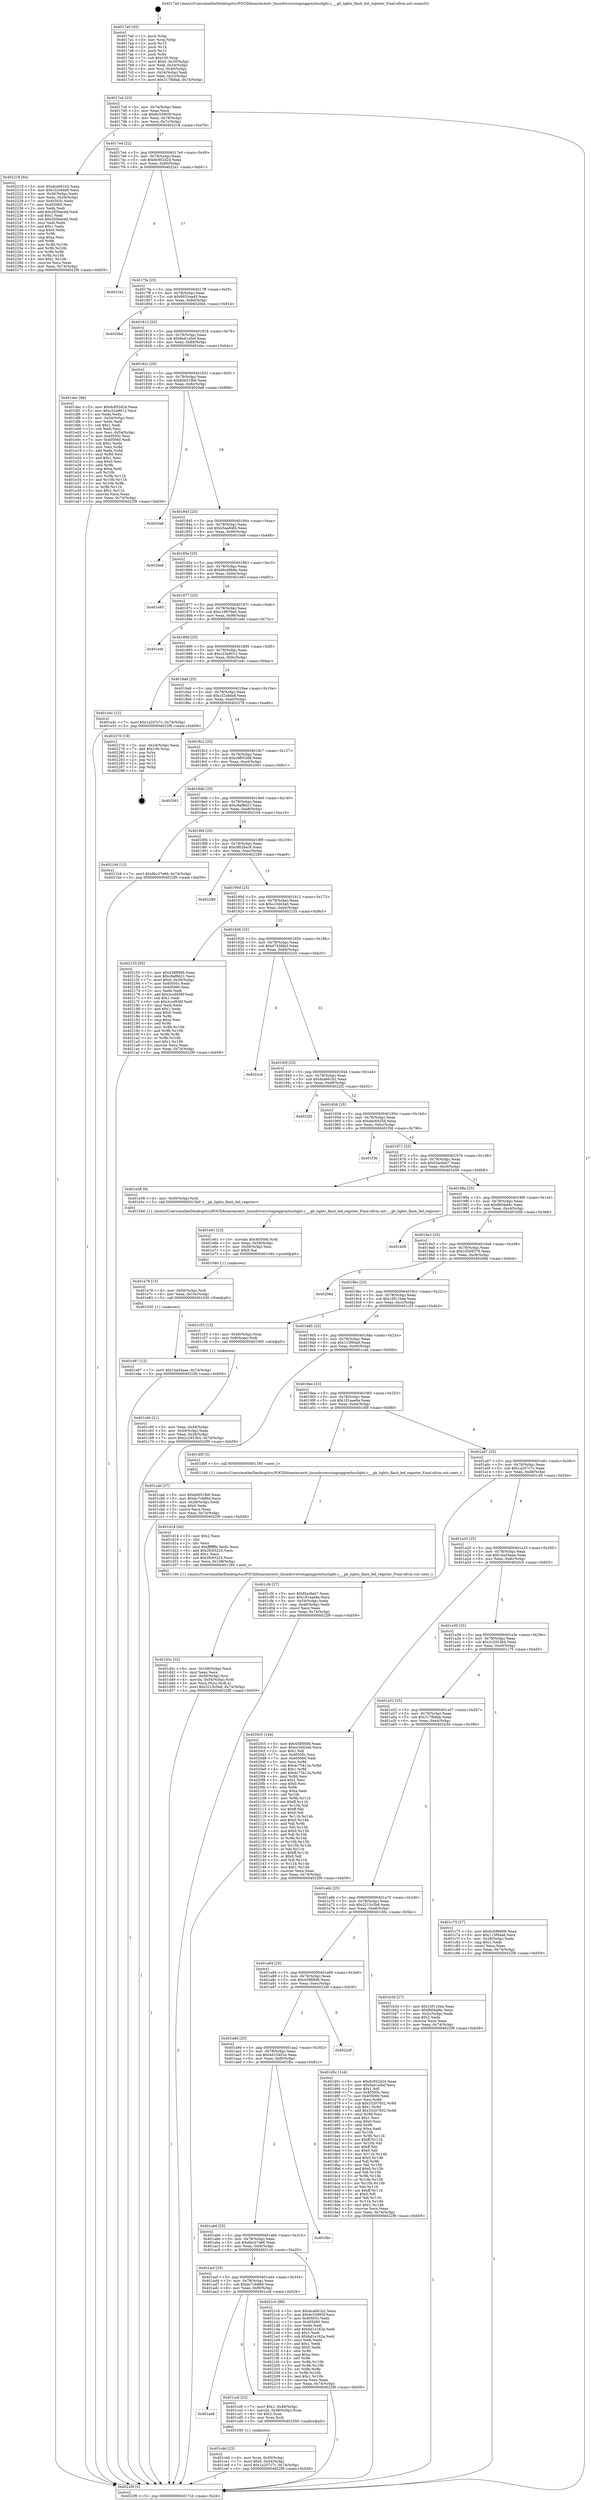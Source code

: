 digraph "0x4017a0" {
  label = "0x4017a0 (/mnt/c/Users/mathe/Desktop/tcc/POCII/binaries/extr_linuxdriversstaginggreybuslight.c___gb_lights_flash_led_register_Final-ollvm.out::main(0))"
  labelloc = "t"
  node[shape=record]

  Entry [label="",width=0.3,height=0.3,shape=circle,fillcolor=black,style=filled]
  "0x4017cd" [label="{
     0x4017cd [23]\l
     | [instrs]\l
     &nbsp;&nbsp;0x4017cd \<+3\>: mov -0x74(%rbp),%eax\l
     &nbsp;&nbsp;0x4017d0 \<+2\>: mov %eax,%ecx\l
     &nbsp;&nbsp;0x4017d2 \<+6\>: sub $0x8c53905f,%ecx\l
     &nbsp;&nbsp;0x4017d8 \<+3\>: mov %eax,-0x78(%rbp)\l
     &nbsp;&nbsp;0x4017db \<+3\>: mov %ecx,-0x7c(%rbp)\l
     &nbsp;&nbsp;0x4017de \<+6\>: je 0000000000402218 \<main+0xa78\>\l
  }"]
  "0x402218" [label="{
     0x402218 [94]\l
     | [instrs]\l
     &nbsp;&nbsp;0x402218 \<+5\>: mov $0xdca661b2,%eax\l
     &nbsp;&nbsp;0x40221d \<+5\>: mov $0xc32c8da8,%ecx\l
     &nbsp;&nbsp;0x402222 \<+3\>: mov -0x30(%rbp),%edx\l
     &nbsp;&nbsp;0x402225 \<+3\>: mov %edx,-0x24(%rbp)\l
     &nbsp;&nbsp;0x402228 \<+7\>: mov 0x40505c,%edx\l
     &nbsp;&nbsp;0x40222f \<+7\>: mov 0x405060,%esi\l
     &nbsp;&nbsp;0x402236 \<+2\>: mov %edx,%edi\l
     &nbsp;&nbsp;0x402238 \<+6\>: add $0x293becdd,%edi\l
     &nbsp;&nbsp;0x40223e \<+3\>: sub $0x1,%edi\l
     &nbsp;&nbsp;0x402241 \<+6\>: sub $0x293becdd,%edi\l
     &nbsp;&nbsp;0x402247 \<+3\>: imul %edi,%edx\l
     &nbsp;&nbsp;0x40224a \<+3\>: and $0x1,%edx\l
     &nbsp;&nbsp;0x40224d \<+3\>: cmp $0x0,%edx\l
     &nbsp;&nbsp;0x402250 \<+4\>: sete %r8b\l
     &nbsp;&nbsp;0x402254 \<+3\>: cmp $0xa,%esi\l
     &nbsp;&nbsp;0x402257 \<+4\>: setl %r9b\l
     &nbsp;&nbsp;0x40225b \<+3\>: mov %r8b,%r10b\l
     &nbsp;&nbsp;0x40225e \<+3\>: and %r9b,%r10b\l
     &nbsp;&nbsp;0x402261 \<+3\>: xor %r9b,%r8b\l
     &nbsp;&nbsp;0x402264 \<+3\>: or %r8b,%r10b\l
     &nbsp;&nbsp;0x402267 \<+4\>: test $0x1,%r10b\l
     &nbsp;&nbsp;0x40226b \<+3\>: cmovne %ecx,%eax\l
     &nbsp;&nbsp;0x40226e \<+3\>: mov %eax,-0x74(%rbp)\l
     &nbsp;&nbsp;0x402271 \<+5\>: jmp 00000000004022f9 \<main+0xb59\>\l
  }"]
  "0x4017e4" [label="{
     0x4017e4 [22]\l
     | [instrs]\l
     &nbsp;&nbsp;0x4017e4 \<+5\>: jmp 00000000004017e9 \<main+0x49\>\l
     &nbsp;&nbsp;0x4017e9 \<+3\>: mov -0x78(%rbp),%eax\l
     &nbsp;&nbsp;0x4017ec \<+5\>: sub $0x8c952d24,%eax\l
     &nbsp;&nbsp;0x4017f1 \<+3\>: mov %eax,-0x80(%rbp)\l
     &nbsp;&nbsp;0x4017f4 \<+6\>: je 00000000004022a1 \<main+0xb01\>\l
  }"]
  Exit [label="",width=0.3,height=0.3,shape=circle,fillcolor=black,style=filled,peripheries=2]
  "0x4022a1" [label="{
     0x4022a1\l
  }", style=dashed]
  "0x4017fa" [label="{
     0x4017fa [25]\l
     | [instrs]\l
     &nbsp;&nbsp;0x4017fa \<+5\>: jmp 00000000004017ff \<main+0x5f\>\l
     &nbsp;&nbsp;0x4017ff \<+3\>: mov -0x78(%rbp),%eax\l
     &nbsp;&nbsp;0x401802 \<+5\>: sub $0x9933aa45,%eax\l
     &nbsp;&nbsp;0x401807 \<+6\>: mov %eax,-0x84(%rbp)\l
     &nbsp;&nbsp;0x40180d \<+6\>: je 00000000004020b4 \<main+0x914\>\l
  }"]
  "0x401e87" [label="{
     0x401e87 [12]\l
     | [instrs]\l
     &nbsp;&nbsp;0x401e87 \<+7\>: movl $0x1ba54aae,-0x74(%rbp)\l
     &nbsp;&nbsp;0x401e8e \<+5\>: jmp 00000000004022f9 \<main+0xb59\>\l
  }"]
  "0x4020b4" [label="{
     0x4020b4\l
  }", style=dashed]
  "0x401813" [label="{
     0x401813 [25]\l
     | [instrs]\l
     &nbsp;&nbsp;0x401813 \<+5\>: jmp 0000000000401818 \<main+0x78\>\l
     &nbsp;&nbsp;0x401818 \<+3\>: mov -0x78(%rbp),%eax\l
     &nbsp;&nbsp;0x40181b \<+5\>: sub $0x9a41a5ef,%eax\l
     &nbsp;&nbsp;0x401820 \<+6\>: mov %eax,-0x88(%rbp)\l
     &nbsp;&nbsp;0x401826 \<+6\>: je 0000000000401dec \<main+0x64c\>\l
  }"]
  "0x401e78" [label="{
     0x401e78 [15]\l
     | [instrs]\l
     &nbsp;&nbsp;0x401e78 \<+4\>: mov -0x50(%rbp),%rdi\l
     &nbsp;&nbsp;0x401e7c \<+6\>: mov %eax,-0x10c(%rbp)\l
     &nbsp;&nbsp;0x401e82 \<+5\>: call 0000000000401030 \<free@plt\>\l
     | [calls]\l
     &nbsp;&nbsp;0x401030 \{1\} (unknown)\l
  }"]
  "0x401dec" [label="{
     0x401dec [96]\l
     | [instrs]\l
     &nbsp;&nbsp;0x401dec \<+5\>: mov $0x8c952d24,%eax\l
     &nbsp;&nbsp;0x401df1 \<+5\>: mov $0xc22a9012,%ecx\l
     &nbsp;&nbsp;0x401df6 \<+2\>: xor %edx,%edx\l
     &nbsp;&nbsp;0x401df8 \<+3\>: mov -0x54(%rbp),%esi\l
     &nbsp;&nbsp;0x401dfb \<+2\>: mov %edx,%edi\l
     &nbsp;&nbsp;0x401dfd \<+3\>: sub $0x1,%edi\l
     &nbsp;&nbsp;0x401e00 \<+2\>: sub %edi,%esi\l
     &nbsp;&nbsp;0x401e02 \<+3\>: mov %esi,-0x54(%rbp)\l
     &nbsp;&nbsp;0x401e05 \<+7\>: mov 0x40505c,%esi\l
     &nbsp;&nbsp;0x401e0c \<+7\>: mov 0x405060,%edi\l
     &nbsp;&nbsp;0x401e13 \<+3\>: sub $0x1,%edx\l
     &nbsp;&nbsp;0x401e16 \<+3\>: mov %esi,%r8d\l
     &nbsp;&nbsp;0x401e19 \<+3\>: add %edx,%r8d\l
     &nbsp;&nbsp;0x401e1c \<+4\>: imul %r8d,%esi\l
     &nbsp;&nbsp;0x401e20 \<+3\>: and $0x1,%esi\l
     &nbsp;&nbsp;0x401e23 \<+3\>: cmp $0x0,%esi\l
     &nbsp;&nbsp;0x401e26 \<+4\>: sete %r9b\l
     &nbsp;&nbsp;0x401e2a \<+3\>: cmp $0xa,%edi\l
     &nbsp;&nbsp;0x401e2d \<+4\>: setl %r10b\l
     &nbsp;&nbsp;0x401e31 \<+3\>: mov %r9b,%r11b\l
     &nbsp;&nbsp;0x401e34 \<+3\>: and %r10b,%r11b\l
     &nbsp;&nbsp;0x401e37 \<+3\>: xor %r10b,%r9b\l
     &nbsp;&nbsp;0x401e3a \<+3\>: or %r9b,%r11b\l
     &nbsp;&nbsp;0x401e3d \<+4\>: test $0x1,%r11b\l
     &nbsp;&nbsp;0x401e41 \<+3\>: cmovne %ecx,%eax\l
     &nbsp;&nbsp;0x401e44 \<+3\>: mov %eax,-0x74(%rbp)\l
     &nbsp;&nbsp;0x401e47 \<+5\>: jmp 00000000004022f9 \<main+0xb59\>\l
  }"]
  "0x40182c" [label="{
     0x40182c [25]\l
     | [instrs]\l
     &nbsp;&nbsp;0x40182c \<+5\>: jmp 0000000000401831 \<main+0x91\>\l
     &nbsp;&nbsp;0x401831 \<+3\>: mov -0x78(%rbp),%eax\l
     &nbsp;&nbsp;0x401834 \<+5\>: sub $0xb0651fb6,%eax\l
     &nbsp;&nbsp;0x401839 \<+6\>: mov %eax,-0x8c(%rbp)\l
     &nbsp;&nbsp;0x40183f \<+6\>: je 00000000004020a8 \<main+0x908\>\l
  }"]
  "0x401e61" [label="{
     0x401e61 [23]\l
     | [instrs]\l
     &nbsp;&nbsp;0x401e61 \<+10\>: movabs $0x4030d6,%rdi\l
     &nbsp;&nbsp;0x401e6b \<+3\>: mov %eax,-0x58(%rbp)\l
     &nbsp;&nbsp;0x401e6e \<+3\>: mov -0x58(%rbp),%esi\l
     &nbsp;&nbsp;0x401e71 \<+2\>: mov $0x0,%al\l
     &nbsp;&nbsp;0x401e73 \<+5\>: call 0000000000401040 \<printf@plt\>\l
     | [calls]\l
     &nbsp;&nbsp;0x401040 \{1\} (unknown)\l
  }"]
  "0x4020a8" [label="{
     0x4020a8\l
  }", style=dashed]
  "0x401845" [label="{
     0x401845 [25]\l
     | [instrs]\l
     &nbsp;&nbsp;0x401845 \<+5\>: jmp 000000000040184a \<main+0xaa\>\l
     &nbsp;&nbsp;0x40184a \<+3\>: mov -0x78(%rbp),%eax\l
     &nbsp;&nbsp;0x40184d \<+5\>: sub $0xb5aa84f4,%eax\l
     &nbsp;&nbsp;0x401852 \<+6\>: mov %eax,-0x90(%rbp)\l
     &nbsp;&nbsp;0x401858 \<+6\>: je 0000000000401be8 \<main+0x448\>\l
  }"]
  "0x401d3c" [label="{
     0x401d3c [32]\l
     | [instrs]\l
     &nbsp;&nbsp;0x401d3c \<+6\>: mov -0x108(%rbp),%ecx\l
     &nbsp;&nbsp;0x401d42 \<+3\>: imul %eax,%ecx\l
     &nbsp;&nbsp;0x401d45 \<+4\>: mov -0x50(%rbp),%rsi\l
     &nbsp;&nbsp;0x401d49 \<+4\>: movslq -0x54(%rbp),%rdi\l
     &nbsp;&nbsp;0x401d4d \<+3\>: mov %ecx,(%rsi,%rdi,4)\l
     &nbsp;&nbsp;0x401d50 \<+7\>: movl $0x3215c5b8,-0x74(%rbp)\l
     &nbsp;&nbsp;0x401d57 \<+5\>: jmp 00000000004022f9 \<main+0xb59\>\l
  }"]
  "0x401be8" [label="{
     0x401be8\l
  }", style=dashed]
  "0x40185e" [label="{
     0x40185e [25]\l
     | [instrs]\l
     &nbsp;&nbsp;0x40185e \<+5\>: jmp 0000000000401863 \<main+0xc3\>\l
     &nbsp;&nbsp;0x401863 \<+3\>: mov -0x78(%rbp),%eax\l
     &nbsp;&nbsp;0x401866 \<+5\>: sub $0xb6cd9b9e,%eax\l
     &nbsp;&nbsp;0x40186b \<+6\>: mov %eax,-0x94(%rbp)\l
     &nbsp;&nbsp;0x401871 \<+6\>: je 0000000000401e93 \<main+0x6f3\>\l
  }"]
  "0x401d14" [label="{
     0x401d14 [40]\l
     | [instrs]\l
     &nbsp;&nbsp;0x401d14 \<+5\>: mov $0x2,%ecx\l
     &nbsp;&nbsp;0x401d19 \<+1\>: cltd\l
     &nbsp;&nbsp;0x401d1a \<+2\>: idiv %ecx\l
     &nbsp;&nbsp;0x401d1c \<+6\>: imul $0xfffffffe,%edx,%ecx\l
     &nbsp;&nbsp;0x401d22 \<+6\>: add $0x2fc93224,%ecx\l
     &nbsp;&nbsp;0x401d28 \<+3\>: add $0x1,%ecx\l
     &nbsp;&nbsp;0x401d2b \<+6\>: sub $0x2fc93224,%ecx\l
     &nbsp;&nbsp;0x401d31 \<+6\>: mov %ecx,-0x108(%rbp)\l
     &nbsp;&nbsp;0x401d37 \<+5\>: call 0000000000401160 \<next_i\>\l
     | [calls]\l
     &nbsp;&nbsp;0x401160 \{1\} (/mnt/c/Users/mathe/Desktop/tcc/POCII/binaries/extr_linuxdriversstaginggreybuslight.c___gb_lights_flash_led_register_Final-ollvm.out::next_i)\l
  }"]
  "0x401e93" [label="{
     0x401e93\l
  }", style=dashed]
  "0x401877" [label="{
     0x401877 [25]\l
     | [instrs]\l
     &nbsp;&nbsp;0x401877 \<+5\>: jmp 000000000040187c \<main+0xdc\>\l
     &nbsp;&nbsp;0x40187c \<+3\>: mov -0x78(%rbp),%eax\l
     &nbsp;&nbsp;0x40187f \<+5\>: sub $0xc19979e6,%eax\l
     &nbsp;&nbsp;0x401884 \<+6\>: mov %eax,-0x98(%rbp)\l
     &nbsp;&nbsp;0x40188a \<+6\>: je 0000000000401edc \<main+0x73c\>\l
  }"]
  "0x401cdd" [label="{
     0x401cdd [23]\l
     | [instrs]\l
     &nbsp;&nbsp;0x401cdd \<+4\>: mov %rax,-0x50(%rbp)\l
     &nbsp;&nbsp;0x401ce1 \<+7\>: movl $0x0,-0x54(%rbp)\l
     &nbsp;&nbsp;0x401ce8 \<+7\>: movl $0x1a207c7c,-0x74(%rbp)\l
     &nbsp;&nbsp;0x401cef \<+5\>: jmp 00000000004022f9 \<main+0xb59\>\l
  }"]
  "0x401edc" [label="{
     0x401edc\l
  }", style=dashed]
  "0x401890" [label="{
     0x401890 [25]\l
     | [instrs]\l
     &nbsp;&nbsp;0x401890 \<+5\>: jmp 0000000000401895 \<main+0xf5\>\l
     &nbsp;&nbsp;0x401895 \<+3\>: mov -0x78(%rbp),%eax\l
     &nbsp;&nbsp;0x401898 \<+5\>: sub $0xc22a9012,%eax\l
     &nbsp;&nbsp;0x40189d \<+6\>: mov %eax,-0x9c(%rbp)\l
     &nbsp;&nbsp;0x4018a3 \<+6\>: je 0000000000401e4c \<main+0x6ac\>\l
  }"]
  "0x401ae8" [label="{
     0x401ae8\l
  }", style=dashed]
  "0x401e4c" [label="{
     0x401e4c [12]\l
     | [instrs]\l
     &nbsp;&nbsp;0x401e4c \<+7\>: movl $0x1a207c7c,-0x74(%rbp)\l
     &nbsp;&nbsp;0x401e53 \<+5\>: jmp 00000000004022f9 \<main+0xb59\>\l
  }"]
  "0x4018a9" [label="{
     0x4018a9 [25]\l
     | [instrs]\l
     &nbsp;&nbsp;0x4018a9 \<+5\>: jmp 00000000004018ae \<main+0x10e\>\l
     &nbsp;&nbsp;0x4018ae \<+3\>: mov -0x78(%rbp),%eax\l
     &nbsp;&nbsp;0x4018b1 \<+5\>: sub $0xc32c8da8,%eax\l
     &nbsp;&nbsp;0x4018b6 \<+6\>: mov %eax,-0xa0(%rbp)\l
     &nbsp;&nbsp;0x4018bc \<+6\>: je 0000000000402276 \<main+0xad6\>\l
  }"]
  "0x401cc6" [label="{
     0x401cc6 [23]\l
     | [instrs]\l
     &nbsp;&nbsp;0x401cc6 \<+7\>: movl $0x1,-0x48(%rbp)\l
     &nbsp;&nbsp;0x401ccd \<+4\>: movslq -0x48(%rbp),%rax\l
     &nbsp;&nbsp;0x401cd1 \<+4\>: shl $0x2,%rax\l
     &nbsp;&nbsp;0x401cd5 \<+3\>: mov %rax,%rdi\l
     &nbsp;&nbsp;0x401cd8 \<+5\>: call 0000000000401050 \<malloc@plt\>\l
     | [calls]\l
     &nbsp;&nbsp;0x401050 \{1\} (unknown)\l
  }"]
  "0x402276" [label="{
     0x402276 [19]\l
     | [instrs]\l
     &nbsp;&nbsp;0x402276 \<+3\>: mov -0x24(%rbp),%eax\l
     &nbsp;&nbsp;0x402279 \<+7\>: add $0x100,%rsp\l
     &nbsp;&nbsp;0x402280 \<+1\>: pop %rbx\l
     &nbsp;&nbsp;0x402281 \<+2\>: pop %r12\l
     &nbsp;&nbsp;0x402283 \<+2\>: pop %r14\l
     &nbsp;&nbsp;0x402285 \<+2\>: pop %r15\l
     &nbsp;&nbsp;0x402287 \<+1\>: pop %rbp\l
     &nbsp;&nbsp;0x402288 \<+1\>: ret\l
  }"]
  "0x4018c2" [label="{
     0x4018c2 [25]\l
     | [instrs]\l
     &nbsp;&nbsp;0x4018c2 \<+5\>: jmp 00000000004018c7 \<main+0x127\>\l
     &nbsp;&nbsp;0x4018c7 \<+3\>: mov -0x78(%rbp),%eax\l
     &nbsp;&nbsp;0x4018ca \<+5\>: sub $0xc6f65269,%eax\l
     &nbsp;&nbsp;0x4018cf \<+6\>: mov %eax,-0xa4(%rbp)\l
     &nbsp;&nbsp;0x4018d5 \<+6\>: je 0000000000402061 \<main+0x8c1\>\l
  }"]
  "0x401acf" [label="{
     0x401acf [25]\l
     | [instrs]\l
     &nbsp;&nbsp;0x401acf \<+5\>: jmp 0000000000401ad4 \<main+0x334\>\l
     &nbsp;&nbsp;0x401ad4 \<+3\>: mov -0x78(%rbp),%eax\l
     &nbsp;&nbsp;0x401ad7 \<+5\>: sub $0x6c7cb86d,%eax\l
     &nbsp;&nbsp;0x401adc \<+6\>: mov %eax,-0xf8(%rbp)\l
     &nbsp;&nbsp;0x401ae2 \<+6\>: je 0000000000401cc6 \<main+0x526\>\l
  }"]
  "0x402061" [label="{
     0x402061\l
  }", style=dashed]
  "0x4018db" [label="{
     0x4018db [25]\l
     | [instrs]\l
     &nbsp;&nbsp;0x4018db \<+5\>: jmp 00000000004018e0 \<main+0x140\>\l
     &nbsp;&nbsp;0x4018e0 \<+3\>: mov -0x78(%rbp),%eax\l
     &nbsp;&nbsp;0x4018e3 \<+5\>: sub $0xc8af8d21,%eax\l
     &nbsp;&nbsp;0x4018e8 \<+6\>: mov %eax,-0xa8(%rbp)\l
     &nbsp;&nbsp;0x4018ee \<+6\>: je 00000000004021b4 \<main+0xa14\>\l
  }"]
  "0x4021c0" [label="{
     0x4021c0 [88]\l
     | [instrs]\l
     &nbsp;&nbsp;0x4021c0 \<+5\>: mov $0xdca661b2,%eax\l
     &nbsp;&nbsp;0x4021c5 \<+5\>: mov $0x8c53905f,%ecx\l
     &nbsp;&nbsp;0x4021ca \<+7\>: mov 0x40505c,%edx\l
     &nbsp;&nbsp;0x4021d1 \<+7\>: mov 0x405060,%esi\l
     &nbsp;&nbsp;0x4021d8 \<+2\>: mov %edx,%edi\l
     &nbsp;&nbsp;0x4021da \<+6\>: add $0xbd1e162a,%edi\l
     &nbsp;&nbsp;0x4021e0 \<+3\>: sub $0x1,%edi\l
     &nbsp;&nbsp;0x4021e3 \<+6\>: sub $0xbd1e162a,%edi\l
     &nbsp;&nbsp;0x4021e9 \<+3\>: imul %edi,%edx\l
     &nbsp;&nbsp;0x4021ec \<+3\>: and $0x1,%edx\l
     &nbsp;&nbsp;0x4021ef \<+3\>: cmp $0x0,%edx\l
     &nbsp;&nbsp;0x4021f2 \<+4\>: sete %r8b\l
     &nbsp;&nbsp;0x4021f6 \<+3\>: cmp $0xa,%esi\l
     &nbsp;&nbsp;0x4021f9 \<+4\>: setl %r9b\l
     &nbsp;&nbsp;0x4021fd \<+3\>: mov %r8b,%r10b\l
     &nbsp;&nbsp;0x402200 \<+3\>: and %r9b,%r10b\l
     &nbsp;&nbsp;0x402203 \<+3\>: xor %r9b,%r8b\l
     &nbsp;&nbsp;0x402206 \<+3\>: or %r8b,%r10b\l
     &nbsp;&nbsp;0x402209 \<+4\>: test $0x1,%r10b\l
     &nbsp;&nbsp;0x40220d \<+3\>: cmovne %ecx,%eax\l
     &nbsp;&nbsp;0x402210 \<+3\>: mov %eax,-0x74(%rbp)\l
     &nbsp;&nbsp;0x402213 \<+5\>: jmp 00000000004022f9 \<main+0xb59\>\l
  }"]
  "0x4021b4" [label="{
     0x4021b4 [12]\l
     | [instrs]\l
     &nbsp;&nbsp;0x4021b4 \<+7\>: movl $0x6bc37e66,-0x74(%rbp)\l
     &nbsp;&nbsp;0x4021bb \<+5\>: jmp 00000000004022f9 \<main+0xb59\>\l
  }"]
  "0x4018f4" [label="{
     0x4018f4 [25]\l
     | [instrs]\l
     &nbsp;&nbsp;0x4018f4 \<+5\>: jmp 00000000004018f9 \<main+0x159\>\l
     &nbsp;&nbsp;0x4018f9 \<+3\>: mov -0x78(%rbp),%eax\l
     &nbsp;&nbsp;0x4018fc \<+5\>: sub $0xc9b26ac8,%eax\l
     &nbsp;&nbsp;0x401901 \<+6\>: mov %eax,-0xac(%rbp)\l
     &nbsp;&nbsp;0x401907 \<+6\>: je 0000000000402289 \<main+0xae9\>\l
  }"]
  "0x401ab6" [label="{
     0x401ab6 [25]\l
     | [instrs]\l
     &nbsp;&nbsp;0x401ab6 \<+5\>: jmp 0000000000401abb \<main+0x31b\>\l
     &nbsp;&nbsp;0x401abb \<+3\>: mov -0x78(%rbp),%eax\l
     &nbsp;&nbsp;0x401abe \<+5\>: sub $0x6bc37e66,%eax\l
     &nbsp;&nbsp;0x401ac3 \<+6\>: mov %eax,-0xf4(%rbp)\l
     &nbsp;&nbsp;0x401ac9 \<+6\>: je 00000000004021c0 \<main+0xa20\>\l
  }"]
  "0x402289" [label="{
     0x402289\l
  }", style=dashed]
  "0x40190d" [label="{
     0x40190d [25]\l
     | [instrs]\l
     &nbsp;&nbsp;0x40190d \<+5\>: jmp 0000000000401912 \<main+0x172\>\l
     &nbsp;&nbsp;0x401912 \<+3\>: mov -0x78(%rbp),%eax\l
     &nbsp;&nbsp;0x401915 \<+5\>: sub $0xcc3d43a0,%eax\l
     &nbsp;&nbsp;0x40191a \<+6\>: mov %eax,-0xb0(%rbp)\l
     &nbsp;&nbsp;0x401920 \<+6\>: je 0000000000402155 \<main+0x9b5\>\l
  }"]
  "0x401fbc" [label="{
     0x401fbc\l
  }", style=dashed]
  "0x402155" [label="{
     0x402155 [95]\l
     | [instrs]\l
     &nbsp;&nbsp;0x402155 \<+5\>: mov $0x438f0fd6,%eax\l
     &nbsp;&nbsp;0x40215a \<+5\>: mov $0xc8af8d21,%ecx\l
     &nbsp;&nbsp;0x40215f \<+7\>: movl $0x0,-0x30(%rbp)\l
     &nbsp;&nbsp;0x402166 \<+7\>: mov 0x40505c,%edx\l
     &nbsp;&nbsp;0x40216d \<+7\>: mov 0x405060,%esi\l
     &nbsp;&nbsp;0x402174 \<+2\>: mov %edx,%edi\l
     &nbsp;&nbsp;0x402176 \<+6\>: add $0x3ccd936f,%edi\l
     &nbsp;&nbsp;0x40217c \<+3\>: sub $0x1,%edi\l
     &nbsp;&nbsp;0x40217f \<+6\>: sub $0x3ccd936f,%edi\l
     &nbsp;&nbsp;0x402185 \<+3\>: imul %edi,%edx\l
     &nbsp;&nbsp;0x402188 \<+3\>: and $0x1,%edx\l
     &nbsp;&nbsp;0x40218b \<+3\>: cmp $0x0,%edx\l
     &nbsp;&nbsp;0x40218e \<+4\>: sete %r8b\l
     &nbsp;&nbsp;0x402192 \<+3\>: cmp $0xa,%esi\l
     &nbsp;&nbsp;0x402195 \<+4\>: setl %r9b\l
     &nbsp;&nbsp;0x402199 \<+3\>: mov %r8b,%r10b\l
     &nbsp;&nbsp;0x40219c \<+3\>: and %r9b,%r10b\l
     &nbsp;&nbsp;0x40219f \<+3\>: xor %r9b,%r8b\l
     &nbsp;&nbsp;0x4021a2 \<+3\>: or %r8b,%r10b\l
     &nbsp;&nbsp;0x4021a5 \<+4\>: test $0x1,%r10b\l
     &nbsp;&nbsp;0x4021a9 \<+3\>: cmovne %ecx,%eax\l
     &nbsp;&nbsp;0x4021ac \<+3\>: mov %eax,-0x74(%rbp)\l
     &nbsp;&nbsp;0x4021af \<+5\>: jmp 00000000004022f9 \<main+0xb59\>\l
  }"]
  "0x401926" [label="{
     0x401926 [25]\l
     | [instrs]\l
     &nbsp;&nbsp;0x401926 \<+5\>: jmp 000000000040192b \<main+0x18b\>\l
     &nbsp;&nbsp;0x40192b \<+3\>: mov -0x78(%rbp),%eax\l
     &nbsp;&nbsp;0x40192e \<+5\>: sub $0xd7438fa3,%eax\l
     &nbsp;&nbsp;0x401933 \<+6\>: mov %eax,-0xb4(%rbp)\l
     &nbsp;&nbsp;0x401939 \<+6\>: je 00000000004022c0 \<main+0xb20\>\l
  }"]
  "0x401a9d" [label="{
     0x401a9d [25]\l
     | [instrs]\l
     &nbsp;&nbsp;0x401a9d \<+5\>: jmp 0000000000401aa2 \<main+0x302\>\l
     &nbsp;&nbsp;0x401aa2 \<+3\>: mov -0x78(%rbp),%eax\l
     &nbsp;&nbsp;0x401aa5 \<+5\>: sub $0x4d15401e,%eax\l
     &nbsp;&nbsp;0x401aaa \<+6\>: mov %eax,-0xf0(%rbp)\l
     &nbsp;&nbsp;0x401ab0 \<+6\>: je 0000000000401fbc \<main+0x81c\>\l
  }"]
  "0x4022c0" [label="{
     0x4022c0\l
  }", style=dashed]
  "0x40193f" [label="{
     0x40193f [25]\l
     | [instrs]\l
     &nbsp;&nbsp;0x40193f \<+5\>: jmp 0000000000401944 \<main+0x1a4\>\l
     &nbsp;&nbsp;0x401944 \<+3\>: mov -0x78(%rbp),%eax\l
     &nbsp;&nbsp;0x401947 \<+5\>: sub $0xdca661b2,%eax\l
     &nbsp;&nbsp;0x40194c \<+6\>: mov %eax,-0xb8(%rbp)\l
     &nbsp;&nbsp;0x401952 \<+6\>: je 00000000004022f2 \<main+0xb52\>\l
  }"]
  "0x4022df" [label="{
     0x4022df\l
  }", style=dashed]
  "0x4022f2" [label="{
     0x4022f2\l
  }", style=dashed]
  "0x401958" [label="{
     0x401958 [25]\l
     | [instrs]\l
     &nbsp;&nbsp;0x401958 \<+5\>: jmp 000000000040195d \<main+0x1bd\>\l
     &nbsp;&nbsp;0x40195d \<+3\>: mov -0x78(%rbp),%eax\l
     &nbsp;&nbsp;0x401960 \<+5\>: sub $0xdec6925d,%eax\l
     &nbsp;&nbsp;0x401965 \<+6\>: mov %eax,-0xbc(%rbp)\l
     &nbsp;&nbsp;0x40196b \<+6\>: je 0000000000401f36 \<main+0x796\>\l
  }"]
  "0x401a84" [label="{
     0x401a84 [25]\l
     | [instrs]\l
     &nbsp;&nbsp;0x401a84 \<+5\>: jmp 0000000000401a89 \<main+0x2e9\>\l
     &nbsp;&nbsp;0x401a89 \<+3\>: mov -0x78(%rbp),%eax\l
     &nbsp;&nbsp;0x401a8c \<+5\>: sub $0x438f0fd6,%eax\l
     &nbsp;&nbsp;0x401a91 \<+6\>: mov %eax,-0xec(%rbp)\l
     &nbsp;&nbsp;0x401a97 \<+6\>: je 00000000004022df \<main+0xb3f\>\l
  }"]
  "0x401f36" [label="{
     0x401f36\l
  }", style=dashed]
  "0x401971" [label="{
     0x401971 [25]\l
     | [instrs]\l
     &nbsp;&nbsp;0x401971 \<+5\>: jmp 0000000000401976 \<main+0x1d6\>\l
     &nbsp;&nbsp;0x401976 \<+3\>: mov -0x78(%rbp),%eax\l
     &nbsp;&nbsp;0x401979 \<+5\>: sub $0xf2ac6ab7,%eax\l
     &nbsp;&nbsp;0x40197e \<+6\>: mov %eax,-0xc0(%rbp)\l
     &nbsp;&nbsp;0x401984 \<+6\>: je 0000000000401e58 \<main+0x6b8\>\l
  }"]
  "0x401d5c" [label="{
     0x401d5c [144]\l
     | [instrs]\l
     &nbsp;&nbsp;0x401d5c \<+5\>: mov $0x8c952d24,%eax\l
     &nbsp;&nbsp;0x401d61 \<+5\>: mov $0x9a41a5ef,%ecx\l
     &nbsp;&nbsp;0x401d66 \<+2\>: mov $0x1,%dl\l
     &nbsp;&nbsp;0x401d68 \<+7\>: mov 0x40505c,%esi\l
     &nbsp;&nbsp;0x401d6f \<+7\>: mov 0x405060,%edi\l
     &nbsp;&nbsp;0x401d76 \<+3\>: mov %esi,%r8d\l
     &nbsp;&nbsp;0x401d79 \<+7\>: sub $0x33207652,%r8d\l
     &nbsp;&nbsp;0x401d80 \<+4\>: sub $0x1,%r8d\l
     &nbsp;&nbsp;0x401d84 \<+7\>: add $0x33207652,%r8d\l
     &nbsp;&nbsp;0x401d8b \<+4\>: imul %r8d,%esi\l
     &nbsp;&nbsp;0x401d8f \<+3\>: and $0x1,%esi\l
     &nbsp;&nbsp;0x401d92 \<+3\>: cmp $0x0,%esi\l
     &nbsp;&nbsp;0x401d95 \<+4\>: sete %r9b\l
     &nbsp;&nbsp;0x401d99 \<+3\>: cmp $0xa,%edi\l
     &nbsp;&nbsp;0x401d9c \<+4\>: setl %r10b\l
     &nbsp;&nbsp;0x401da0 \<+3\>: mov %r9b,%r11b\l
     &nbsp;&nbsp;0x401da3 \<+4\>: xor $0xff,%r11b\l
     &nbsp;&nbsp;0x401da7 \<+3\>: mov %r10b,%bl\l
     &nbsp;&nbsp;0x401daa \<+3\>: xor $0xff,%bl\l
     &nbsp;&nbsp;0x401dad \<+3\>: xor $0x0,%dl\l
     &nbsp;&nbsp;0x401db0 \<+3\>: mov %r11b,%r14b\l
     &nbsp;&nbsp;0x401db3 \<+4\>: and $0x0,%r14b\l
     &nbsp;&nbsp;0x401db7 \<+3\>: and %dl,%r9b\l
     &nbsp;&nbsp;0x401dba \<+3\>: mov %bl,%r15b\l
     &nbsp;&nbsp;0x401dbd \<+4\>: and $0x0,%r15b\l
     &nbsp;&nbsp;0x401dc1 \<+3\>: and %dl,%r10b\l
     &nbsp;&nbsp;0x401dc4 \<+3\>: or %r9b,%r14b\l
     &nbsp;&nbsp;0x401dc7 \<+3\>: or %r10b,%r15b\l
     &nbsp;&nbsp;0x401dca \<+3\>: xor %r15b,%r14b\l
     &nbsp;&nbsp;0x401dcd \<+3\>: or %bl,%r11b\l
     &nbsp;&nbsp;0x401dd0 \<+4\>: xor $0xff,%r11b\l
     &nbsp;&nbsp;0x401dd4 \<+3\>: or $0x0,%dl\l
     &nbsp;&nbsp;0x401dd7 \<+3\>: and %dl,%r11b\l
     &nbsp;&nbsp;0x401dda \<+3\>: or %r11b,%r14b\l
     &nbsp;&nbsp;0x401ddd \<+4\>: test $0x1,%r14b\l
     &nbsp;&nbsp;0x401de1 \<+3\>: cmovne %ecx,%eax\l
     &nbsp;&nbsp;0x401de4 \<+3\>: mov %eax,-0x74(%rbp)\l
     &nbsp;&nbsp;0x401de7 \<+5\>: jmp 00000000004022f9 \<main+0xb59\>\l
  }"]
  "0x401e58" [label="{
     0x401e58 [9]\l
     | [instrs]\l
     &nbsp;&nbsp;0x401e58 \<+4\>: mov -0x50(%rbp),%rdi\l
     &nbsp;&nbsp;0x401e5c \<+5\>: call 00000000004015b0 \<__gb_lights_flash_led_register\>\l
     | [calls]\l
     &nbsp;&nbsp;0x4015b0 \{1\} (/mnt/c/Users/mathe/Desktop/tcc/POCII/binaries/extr_linuxdriversstaginggreybuslight.c___gb_lights_flash_led_register_Final-ollvm.out::__gb_lights_flash_led_register)\l
  }"]
  "0x40198a" [label="{
     0x40198a [25]\l
     | [instrs]\l
     &nbsp;&nbsp;0x40198a \<+5\>: jmp 000000000040198f \<main+0x1ef\>\l
     &nbsp;&nbsp;0x40198f \<+3\>: mov -0x78(%rbp),%eax\l
     &nbsp;&nbsp;0x401992 \<+5\>: sub $0xfb04af4c,%eax\l
     &nbsp;&nbsp;0x401997 \<+6\>: mov %eax,-0xc4(%rbp)\l
     &nbsp;&nbsp;0x40199d \<+6\>: je 0000000000401b58 \<main+0x3b8\>\l
  }"]
  "0x401c60" [label="{
     0x401c60 [21]\l
     | [instrs]\l
     &nbsp;&nbsp;0x401c60 \<+3\>: mov %eax,-0x44(%rbp)\l
     &nbsp;&nbsp;0x401c63 \<+3\>: mov -0x44(%rbp),%eax\l
     &nbsp;&nbsp;0x401c66 \<+3\>: mov %eax,-0x28(%rbp)\l
     &nbsp;&nbsp;0x401c69 \<+7\>: movl $0x2c2933b4,-0x74(%rbp)\l
     &nbsp;&nbsp;0x401c70 \<+5\>: jmp 00000000004022f9 \<main+0xb59\>\l
  }"]
  "0x401b58" [label="{
     0x401b58\l
  }", style=dashed]
  "0x4019a3" [label="{
     0x4019a3 [25]\l
     | [instrs]\l
     &nbsp;&nbsp;0x4019a3 \<+5\>: jmp 00000000004019a8 \<main+0x208\>\l
     &nbsp;&nbsp;0x4019a8 \<+3\>: mov -0x78(%rbp),%eax\l
     &nbsp;&nbsp;0x4019ab \<+5\>: sub $0x10508379,%eax\l
     &nbsp;&nbsp;0x4019b0 \<+6\>: mov %eax,-0xc8(%rbp)\l
     &nbsp;&nbsp;0x4019b6 \<+6\>: je 000000000040206d \<main+0x8cd\>\l
  }"]
  "0x4017a0" [label="{
     0x4017a0 [45]\l
     | [instrs]\l
     &nbsp;&nbsp;0x4017a0 \<+1\>: push %rbp\l
     &nbsp;&nbsp;0x4017a1 \<+3\>: mov %rsp,%rbp\l
     &nbsp;&nbsp;0x4017a4 \<+2\>: push %r15\l
     &nbsp;&nbsp;0x4017a6 \<+2\>: push %r14\l
     &nbsp;&nbsp;0x4017a8 \<+2\>: push %r12\l
     &nbsp;&nbsp;0x4017aa \<+1\>: push %rbx\l
     &nbsp;&nbsp;0x4017ab \<+7\>: sub $0x100,%rsp\l
     &nbsp;&nbsp;0x4017b2 \<+7\>: movl $0x0,-0x30(%rbp)\l
     &nbsp;&nbsp;0x4017b9 \<+3\>: mov %edi,-0x34(%rbp)\l
     &nbsp;&nbsp;0x4017bc \<+4\>: mov %rsi,-0x40(%rbp)\l
     &nbsp;&nbsp;0x4017c0 \<+3\>: mov -0x34(%rbp),%edi\l
     &nbsp;&nbsp;0x4017c3 \<+3\>: mov %edi,-0x2c(%rbp)\l
     &nbsp;&nbsp;0x4017c6 \<+7\>: movl $0x317fb8ab,-0x74(%rbp)\l
  }"]
  "0x40206d" [label="{
     0x40206d\l
  }", style=dashed]
  "0x4019bc" [label="{
     0x4019bc [25]\l
     | [instrs]\l
     &nbsp;&nbsp;0x4019bc \<+5\>: jmp 00000000004019c1 \<main+0x221\>\l
     &nbsp;&nbsp;0x4019c1 \<+3\>: mov -0x78(%rbp),%eax\l
     &nbsp;&nbsp;0x4019c4 \<+5\>: sub $0x10f11bea,%eax\l
     &nbsp;&nbsp;0x4019c9 \<+6\>: mov %eax,-0xcc(%rbp)\l
     &nbsp;&nbsp;0x4019cf \<+6\>: je 0000000000401c53 \<main+0x4b3\>\l
  }"]
  "0x4022f9" [label="{
     0x4022f9 [5]\l
     | [instrs]\l
     &nbsp;&nbsp;0x4022f9 \<+5\>: jmp 00000000004017cd \<main+0x2d\>\l
  }"]
  "0x401c53" [label="{
     0x401c53 [13]\l
     | [instrs]\l
     &nbsp;&nbsp;0x401c53 \<+4\>: mov -0x40(%rbp),%rax\l
     &nbsp;&nbsp;0x401c57 \<+4\>: mov 0x8(%rax),%rdi\l
     &nbsp;&nbsp;0x401c5b \<+5\>: call 0000000000401060 \<atoi@plt\>\l
     | [calls]\l
     &nbsp;&nbsp;0x401060 \{1\} (unknown)\l
  }"]
  "0x4019d5" [label="{
     0x4019d5 [25]\l
     | [instrs]\l
     &nbsp;&nbsp;0x4019d5 \<+5\>: jmp 00000000004019da \<main+0x23a\>\l
     &nbsp;&nbsp;0x4019da \<+3\>: mov -0x78(%rbp),%eax\l
     &nbsp;&nbsp;0x4019dd \<+5\>: sub $0x115f94a6,%eax\l
     &nbsp;&nbsp;0x4019e2 \<+6\>: mov %eax,-0xd0(%rbp)\l
     &nbsp;&nbsp;0x4019e8 \<+6\>: je 0000000000401cab \<main+0x50b\>\l
  }"]
  "0x401a6b" [label="{
     0x401a6b [25]\l
     | [instrs]\l
     &nbsp;&nbsp;0x401a6b \<+5\>: jmp 0000000000401a70 \<main+0x2d0\>\l
     &nbsp;&nbsp;0x401a70 \<+3\>: mov -0x78(%rbp),%eax\l
     &nbsp;&nbsp;0x401a73 \<+5\>: sub $0x3215c5b8,%eax\l
     &nbsp;&nbsp;0x401a78 \<+6\>: mov %eax,-0xe8(%rbp)\l
     &nbsp;&nbsp;0x401a7e \<+6\>: je 0000000000401d5c \<main+0x5bc\>\l
  }"]
  "0x401cab" [label="{
     0x401cab [27]\l
     | [instrs]\l
     &nbsp;&nbsp;0x401cab \<+5\>: mov $0xb0651fb6,%eax\l
     &nbsp;&nbsp;0x401cb0 \<+5\>: mov $0x6c7cb86d,%ecx\l
     &nbsp;&nbsp;0x401cb5 \<+3\>: mov -0x28(%rbp),%edx\l
     &nbsp;&nbsp;0x401cb8 \<+3\>: cmp $0x0,%edx\l
     &nbsp;&nbsp;0x401cbb \<+3\>: cmove %ecx,%eax\l
     &nbsp;&nbsp;0x401cbe \<+3\>: mov %eax,-0x74(%rbp)\l
     &nbsp;&nbsp;0x401cc1 \<+5\>: jmp 00000000004022f9 \<main+0xb59\>\l
  }"]
  "0x4019ee" [label="{
     0x4019ee [25]\l
     | [instrs]\l
     &nbsp;&nbsp;0x4019ee \<+5\>: jmp 00000000004019f3 \<main+0x253\>\l
     &nbsp;&nbsp;0x4019f3 \<+3\>: mov -0x78(%rbp),%eax\l
     &nbsp;&nbsp;0x4019f6 \<+5\>: sub $0x181aae8a,%eax\l
     &nbsp;&nbsp;0x4019fb \<+6\>: mov %eax,-0xd4(%rbp)\l
     &nbsp;&nbsp;0x401a01 \<+6\>: je 0000000000401d0f \<main+0x56f\>\l
  }"]
  "0x401b3d" [label="{
     0x401b3d [27]\l
     | [instrs]\l
     &nbsp;&nbsp;0x401b3d \<+5\>: mov $0x10f11bea,%eax\l
     &nbsp;&nbsp;0x401b42 \<+5\>: mov $0xfb04af4c,%ecx\l
     &nbsp;&nbsp;0x401b47 \<+3\>: mov -0x2c(%rbp),%edx\l
     &nbsp;&nbsp;0x401b4a \<+3\>: cmp $0x2,%edx\l
     &nbsp;&nbsp;0x401b4d \<+3\>: cmovne %ecx,%eax\l
     &nbsp;&nbsp;0x401b50 \<+3\>: mov %eax,-0x74(%rbp)\l
     &nbsp;&nbsp;0x401b53 \<+5\>: jmp 00000000004022f9 \<main+0xb59\>\l
  }"]
  "0x401d0f" [label="{
     0x401d0f [5]\l
     | [instrs]\l
     &nbsp;&nbsp;0x401d0f \<+5\>: call 0000000000401160 \<next_i\>\l
     | [calls]\l
     &nbsp;&nbsp;0x401160 \{1\} (/mnt/c/Users/mathe/Desktop/tcc/POCII/binaries/extr_linuxdriversstaginggreybuslight.c___gb_lights_flash_led_register_Final-ollvm.out::next_i)\l
  }"]
  "0x401a07" [label="{
     0x401a07 [25]\l
     | [instrs]\l
     &nbsp;&nbsp;0x401a07 \<+5\>: jmp 0000000000401a0c \<main+0x26c\>\l
     &nbsp;&nbsp;0x401a0c \<+3\>: mov -0x78(%rbp),%eax\l
     &nbsp;&nbsp;0x401a0f \<+5\>: sub $0x1a207c7c,%eax\l
     &nbsp;&nbsp;0x401a14 \<+6\>: mov %eax,-0xd8(%rbp)\l
     &nbsp;&nbsp;0x401a1a \<+6\>: je 0000000000401cf4 \<main+0x554\>\l
  }"]
  "0x401a52" [label="{
     0x401a52 [25]\l
     | [instrs]\l
     &nbsp;&nbsp;0x401a52 \<+5\>: jmp 0000000000401a57 \<main+0x2b7\>\l
     &nbsp;&nbsp;0x401a57 \<+3\>: mov -0x78(%rbp),%eax\l
     &nbsp;&nbsp;0x401a5a \<+5\>: sub $0x317fb8ab,%eax\l
     &nbsp;&nbsp;0x401a5f \<+6\>: mov %eax,-0xe4(%rbp)\l
     &nbsp;&nbsp;0x401a65 \<+6\>: je 0000000000401b3d \<main+0x39d\>\l
  }"]
  "0x401cf4" [label="{
     0x401cf4 [27]\l
     | [instrs]\l
     &nbsp;&nbsp;0x401cf4 \<+5\>: mov $0xf2ac6ab7,%eax\l
     &nbsp;&nbsp;0x401cf9 \<+5\>: mov $0x181aae8a,%ecx\l
     &nbsp;&nbsp;0x401cfe \<+3\>: mov -0x54(%rbp),%edx\l
     &nbsp;&nbsp;0x401d01 \<+3\>: cmp -0x48(%rbp),%edx\l
     &nbsp;&nbsp;0x401d04 \<+3\>: cmovl %ecx,%eax\l
     &nbsp;&nbsp;0x401d07 \<+3\>: mov %eax,-0x74(%rbp)\l
     &nbsp;&nbsp;0x401d0a \<+5\>: jmp 00000000004022f9 \<main+0xb59\>\l
  }"]
  "0x401a20" [label="{
     0x401a20 [25]\l
     | [instrs]\l
     &nbsp;&nbsp;0x401a20 \<+5\>: jmp 0000000000401a25 \<main+0x285\>\l
     &nbsp;&nbsp;0x401a25 \<+3\>: mov -0x78(%rbp),%eax\l
     &nbsp;&nbsp;0x401a28 \<+5\>: sub $0x1ba54aae,%eax\l
     &nbsp;&nbsp;0x401a2d \<+6\>: mov %eax,-0xdc(%rbp)\l
     &nbsp;&nbsp;0x401a33 \<+6\>: je 00000000004020c5 \<main+0x925\>\l
  }"]
  "0x401c75" [label="{
     0x401c75 [27]\l
     | [instrs]\l
     &nbsp;&nbsp;0x401c75 \<+5\>: mov $0x6cb96809,%eax\l
     &nbsp;&nbsp;0x401c7a \<+5\>: mov $0x115f94a6,%ecx\l
     &nbsp;&nbsp;0x401c7f \<+3\>: mov -0x28(%rbp),%edx\l
     &nbsp;&nbsp;0x401c82 \<+3\>: cmp $0x1,%edx\l
     &nbsp;&nbsp;0x401c85 \<+3\>: cmovl %ecx,%eax\l
     &nbsp;&nbsp;0x401c88 \<+3\>: mov %eax,-0x74(%rbp)\l
     &nbsp;&nbsp;0x401c8b \<+5\>: jmp 00000000004022f9 \<main+0xb59\>\l
  }"]
  "0x4020c5" [label="{
     0x4020c5 [144]\l
     | [instrs]\l
     &nbsp;&nbsp;0x4020c5 \<+5\>: mov $0x438f0fd6,%eax\l
     &nbsp;&nbsp;0x4020ca \<+5\>: mov $0xcc3d43a0,%ecx\l
     &nbsp;&nbsp;0x4020cf \<+2\>: mov $0x1,%dl\l
     &nbsp;&nbsp;0x4020d1 \<+7\>: mov 0x40505c,%esi\l
     &nbsp;&nbsp;0x4020d8 \<+7\>: mov 0x405060,%edi\l
     &nbsp;&nbsp;0x4020df \<+3\>: mov %esi,%r8d\l
     &nbsp;&nbsp;0x4020e2 \<+7\>: sub $0x4c75412a,%r8d\l
     &nbsp;&nbsp;0x4020e9 \<+4\>: sub $0x1,%r8d\l
     &nbsp;&nbsp;0x4020ed \<+7\>: add $0x4c75412a,%r8d\l
     &nbsp;&nbsp;0x4020f4 \<+4\>: imul %r8d,%esi\l
     &nbsp;&nbsp;0x4020f8 \<+3\>: and $0x1,%esi\l
     &nbsp;&nbsp;0x4020fb \<+3\>: cmp $0x0,%esi\l
     &nbsp;&nbsp;0x4020fe \<+4\>: sete %r9b\l
     &nbsp;&nbsp;0x402102 \<+3\>: cmp $0xa,%edi\l
     &nbsp;&nbsp;0x402105 \<+4\>: setl %r10b\l
     &nbsp;&nbsp;0x402109 \<+3\>: mov %r9b,%r11b\l
     &nbsp;&nbsp;0x40210c \<+4\>: xor $0xff,%r11b\l
     &nbsp;&nbsp;0x402110 \<+3\>: mov %r10b,%bl\l
     &nbsp;&nbsp;0x402113 \<+3\>: xor $0xff,%bl\l
     &nbsp;&nbsp;0x402116 \<+3\>: xor $0x0,%dl\l
     &nbsp;&nbsp;0x402119 \<+3\>: mov %r11b,%r14b\l
     &nbsp;&nbsp;0x40211c \<+4\>: and $0x0,%r14b\l
     &nbsp;&nbsp;0x402120 \<+3\>: and %dl,%r9b\l
     &nbsp;&nbsp;0x402123 \<+3\>: mov %bl,%r15b\l
     &nbsp;&nbsp;0x402126 \<+4\>: and $0x0,%r15b\l
     &nbsp;&nbsp;0x40212a \<+3\>: and %dl,%r10b\l
     &nbsp;&nbsp;0x40212d \<+3\>: or %r9b,%r14b\l
     &nbsp;&nbsp;0x402130 \<+3\>: or %r10b,%r15b\l
     &nbsp;&nbsp;0x402133 \<+3\>: xor %r15b,%r14b\l
     &nbsp;&nbsp;0x402136 \<+3\>: or %bl,%r11b\l
     &nbsp;&nbsp;0x402139 \<+4\>: xor $0xff,%r11b\l
     &nbsp;&nbsp;0x40213d \<+3\>: or $0x0,%dl\l
     &nbsp;&nbsp;0x402140 \<+3\>: and %dl,%r11b\l
     &nbsp;&nbsp;0x402143 \<+3\>: or %r11b,%r14b\l
     &nbsp;&nbsp;0x402146 \<+4\>: test $0x1,%r14b\l
     &nbsp;&nbsp;0x40214a \<+3\>: cmovne %ecx,%eax\l
     &nbsp;&nbsp;0x40214d \<+3\>: mov %eax,-0x74(%rbp)\l
     &nbsp;&nbsp;0x402150 \<+5\>: jmp 00000000004022f9 \<main+0xb59\>\l
  }"]
  "0x401a39" [label="{
     0x401a39 [25]\l
     | [instrs]\l
     &nbsp;&nbsp;0x401a39 \<+5\>: jmp 0000000000401a3e \<main+0x29e\>\l
     &nbsp;&nbsp;0x401a3e \<+3\>: mov -0x78(%rbp),%eax\l
     &nbsp;&nbsp;0x401a41 \<+5\>: sub $0x2c2933b4,%eax\l
     &nbsp;&nbsp;0x401a46 \<+6\>: mov %eax,-0xe0(%rbp)\l
     &nbsp;&nbsp;0x401a4c \<+6\>: je 0000000000401c75 \<main+0x4d5\>\l
  }"]
  Entry -> "0x4017a0" [label=" 1"]
  "0x4017cd" -> "0x402218" [label=" 1"]
  "0x4017cd" -> "0x4017e4" [label=" 17"]
  "0x402276" -> Exit [label=" 1"]
  "0x4017e4" -> "0x4022a1" [label=" 0"]
  "0x4017e4" -> "0x4017fa" [label=" 17"]
  "0x402218" -> "0x4022f9" [label=" 1"]
  "0x4017fa" -> "0x4020b4" [label=" 0"]
  "0x4017fa" -> "0x401813" [label=" 17"]
  "0x4021c0" -> "0x4022f9" [label=" 1"]
  "0x401813" -> "0x401dec" [label=" 1"]
  "0x401813" -> "0x40182c" [label=" 16"]
  "0x4021b4" -> "0x4022f9" [label=" 1"]
  "0x40182c" -> "0x4020a8" [label=" 0"]
  "0x40182c" -> "0x401845" [label=" 16"]
  "0x402155" -> "0x4022f9" [label=" 1"]
  "0x401845" -> "0x401be8" [label=" 0"]
  "0x401845" -> "0x40185e" [label=" 16"]
  "0x4020c5" -> "0x4022f9" [label=" 1"]
  "0x40185e" -> "0x401e93" [label=" 0"]
  "0x40185e" -> "0x401877" [label=" 16"]
  "0x401e87" -> "0x4022f9" [label=" 1"]
  "0x401877" -> "0x401edc" [label=" 0"]
  "0x401877" -> "0x401890" [label=" 16"]
  "0x401e78" -> "0x401e87" [label=" 1"]
  "0x401890" -> "0x401e4c" [label=" 1"]
  "0x401890" -> "0x4018a9" [label=" 15"]
  "0x401e61" -> "0x401e78" [label=" 1"]
  "0x4018a9" -> "0x402276" [label=" 1"]
  "0x4018a9" -> "0x4018c2" [label=" 14"]
  "0x401e58" -> "0x401e61" [label=" 1"]
  "0x4018c2" -> "0x402061" [label=" 0"]
  "0x4018c2" -> "0x4018db" [label=" 14"]
  "0x401dec" -> "0x4022f9" [label=" 1"]
  "0x4018db" -> "0x4021b4" [label=" 1"]
  "0x4018db" -> "0x4018f4" [label=" 13"]
  "0x401d5c" -> "0x4022f9" [label=" 1"]
  "0x4018f4" -> "0x402289" [label=" 0"]
  "0x4018f4" -> "0x40190d" [label=" 13"]
  "0x401d14" -> "0x401d3c" [label=" 1"]
  "0x40190d" -> "0x402155" [label=" 1"]
  "0x40190d" -> "0x401926" [label=" 12"]
  "0x401d0f" -> "0x401d14" [label=" 1"]
  "0x401926" -> "0x4022c0" [label=" 0"]
  "0x401926" -> "0x40193f" [label=" 12"]
  "0x401cdd" -> "0x4022f9" [label=" 1"]
  "0x40193f" -> "0x4022f2" [label=" 0"]
  "0x40193f" -> "0x401958" [label=" 12"]
  "0x401cc6" -> "0x401cdd" [label=" 1"]
  "0x401958" -> "0x401f36" [label=" 0"]
  "0x401958" -> "0x401971" [label=" 12"]
  "0x401acf" -> "0x401cc6" [label=" 1"]
  "0x401971" -> "0x401e58" [label=" 1"]
  "0x401971" -> "0x40198a" [label=" 11"]
  "0x401e4c" -> "0x4022f9" [label=" 1"]
  "0x40198a" -> "0x401b58" [label=" 0"]
  "0x40198a" -> "0x4019a3" [label=" 11"]
  "0x401ab6" -> "0x4021c0" [label=" 1"]
  "0x4019a3" -> "0x40206d" [label=" 0"]
  "0x4019a3" -> "0x4019bc" [label=" 11"]
  "0x401d3c" -> "0x4022f9" [label=" 1"]
  "0x4019bc" -> "0x401c53" [label=" 1"]
  "0x4019bc" -> "0x4019d5" [label=" 10"]
  "0x401a9d" -> "0x401ab6" [label=" 2"]
  "0x4019d5" -> "0x401cab" [label=" 1"]
  "0x4019d5" -> "0x4019ee" [label=" 9"]
  "0x401a9d" -> "0x401fbc" [label=" 0"]
  "0x4019ee" -> "0x401d0f" [label=" 1"]
  "0x4019ee" -> "0x401a07" [label=" 8"]
  "0x401cf4" -> "0x4022f9" [label=" 2"]
  "0x401a07" -> "0x401cf4" [label=" 2"]
  "0x401a07" -> "0x401a20" [label=" 6"]
  "0x401a84" -> "0x4022df" [label=" 0"]
  "0x401a20" -> "0x4020c5" [label=" 1"]
  "0x401a20" -> "0x401a39" [label=" 5"]
  "0x401acf" -> "0x401ae8" [label=" 0"]
  "0x401a39" -> "0x401c75" [label=" 1"]
  "0x401a39" -> "0x401a52" [label=" 4"]
  "0x401a84" -> "0x401a9d" [label=" 2"]
  "0x401a52" -> "0x401b3d" [label=" 1"]
  "0x401a52" -> "0x401a6b" [label=" 3"]
  "0x401b3d" -> "0x4022f9" [label=" 1"]
  "0x4017a0" -> "0x4017cd" [label=" 1"]
  "0x4022f9" -> "0x4017cd" [label=" 17"]
  "0x401c53" -> "0x401c60" [label=" 1"]
  "0x401c60" -> "0x4022f9" [label=" 1"]
  "0x401c75" -> "0x4022f9" [label=" 1"]
  "0x401cab" -> "0x4022f9" [label=" 1"]
  "0x401ab6" -> "0x401acf" [label=" 1"]
  "0x401a6b" -> "0x401d5c" [label=" 1"]
  "0x401a6b" -> "0x401a84" [label=" 2"]
}
